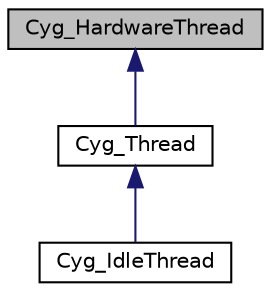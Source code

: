 digraph "Cyg_HardwareThread"
{
  edge [fontname="Helvetica",fontsize="10",labelfontname="Helvetica",labelfontsize="10"];
  node [fontname="Helvetica",fontsize="10",shape=record];
  Node1 [label="Cyg_HardwareThread",height=0.2,width=0.4,color="black", fillcolor="grey75", style="filled" fontcolor="black"];
  Node1 -> Node2 [dir="back",color="midnightblue",fontsize="10",style="solid",fontname="Helvetica"];
  Node2 [label="Cyg_Thread",height=0.2,width=0.4,color="black", fillcolor="white", style="filled",URL="$class_cyg___thread.html"];
  Node2 -> Node3 [dir="back",color="midnightblue",fontsize="10",style="solid",fontname="Helvetica"];
  Node3 [label="Cyg_IdleThread",height=0.2,width=0.4,color="black", fillcolor="white", style="filled",URL="$class_cyg___idle_thread.html"];
}
